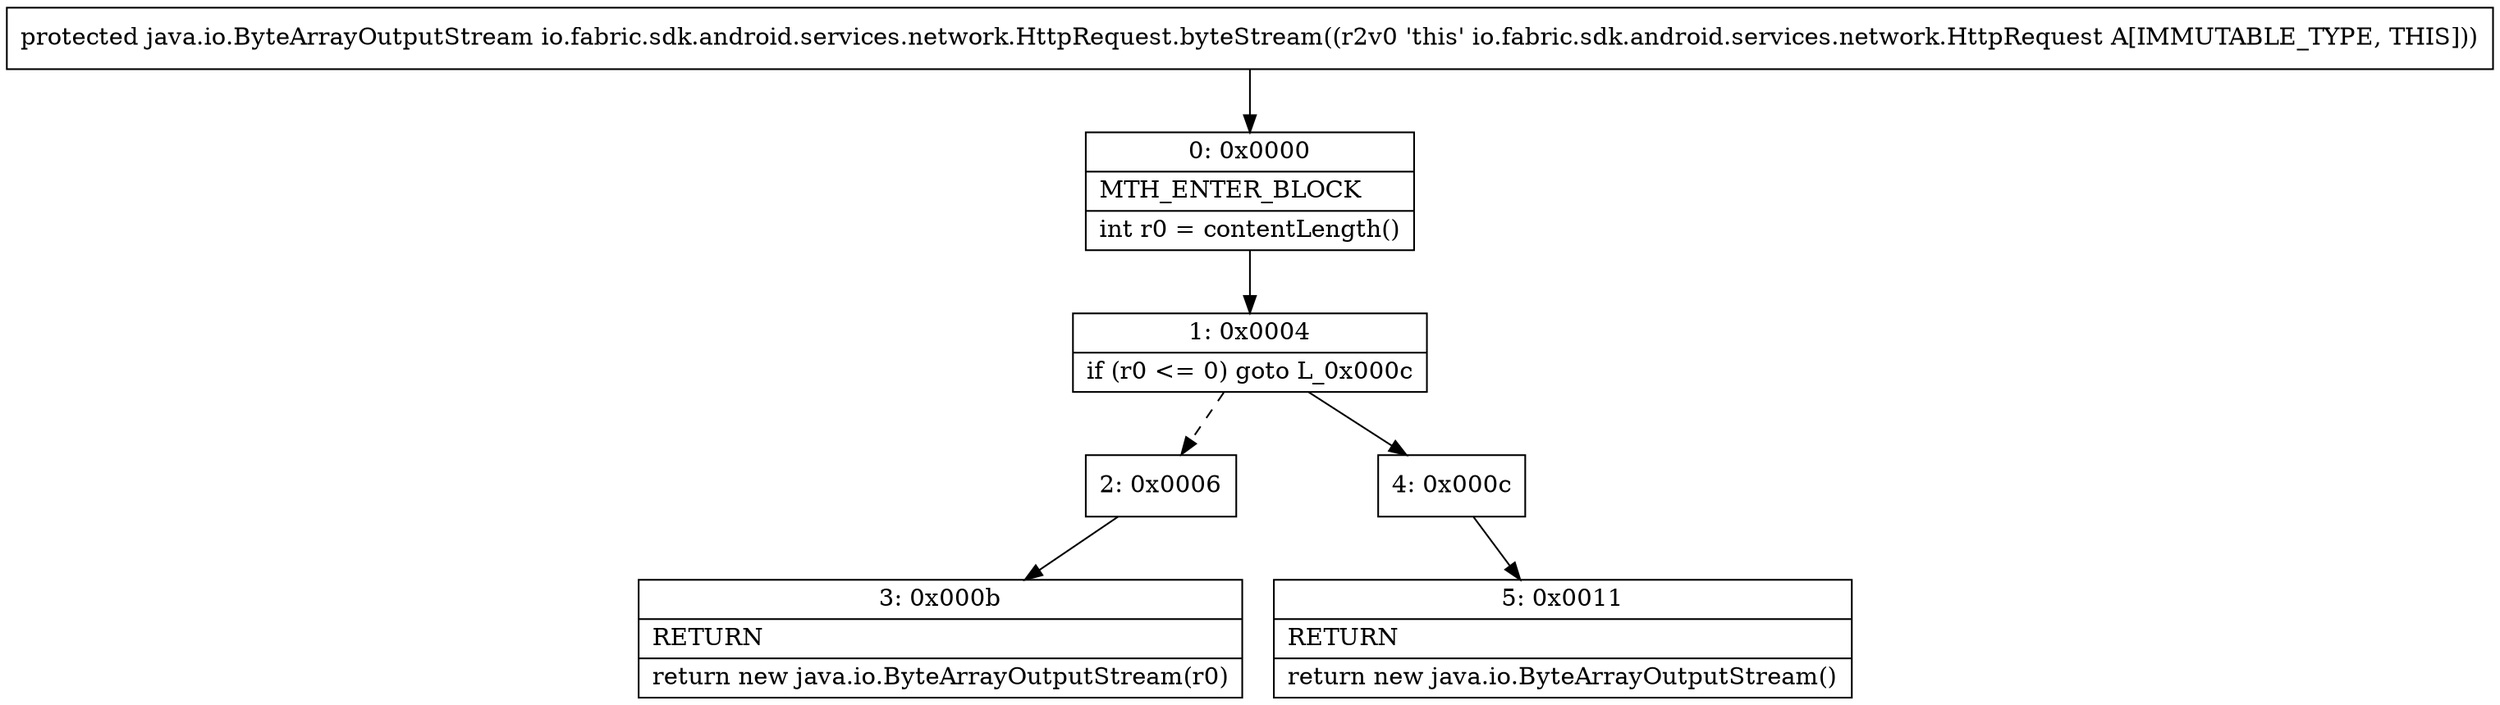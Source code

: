 digraph "CFG forio.fabric.sdk.android.services.network.HttpRequest.byteStream()Ljava\/io\/ByteArrayOutputStream;" {
Node_0 [shape=record,label="{0\:\ 0x0000|MTH_ENTER_BLOCK\l|int r0 = contentLength()\l}"];
Node_1 [shape=record,label="{1\:\ 0x0004|if (r0 \<= 0) goto L_0x000c\l}"];
Node_2 [shape=record,label="{2\:\ 0x0006}"];
Node_3 [shape=record,label="{3\:\ 0x000b|RETURN\l|return new java.io.ByteArrayOutputStream(r0)\l}"];
Node_4 [shape=record,label="{4\:\ 0x000c}"];
Node_5 [shape=record,label="{5\:\ 0x0011|RETURN\l|return new java.io.ByteArrayOutputStream()\l}"];
MethodNode[shape=record,label="{protected java.io.ByteArrayOutputStream io.fabric.sdk.android.services.network.HttpRequest.byteStream((r2v0 'this' io.fabric.sdk.android.services.network.HttpRequest A[IMMUTABLE_TYPE, THIS])) }"];
MethodNode -> Node_0;
Node_0 -> Node_1;
Node_1 -> Node_2[style=dashed];
Node_1 -> Node_4;
Node_2 -> Node_3;
Node_4 -> Node_5;
}

